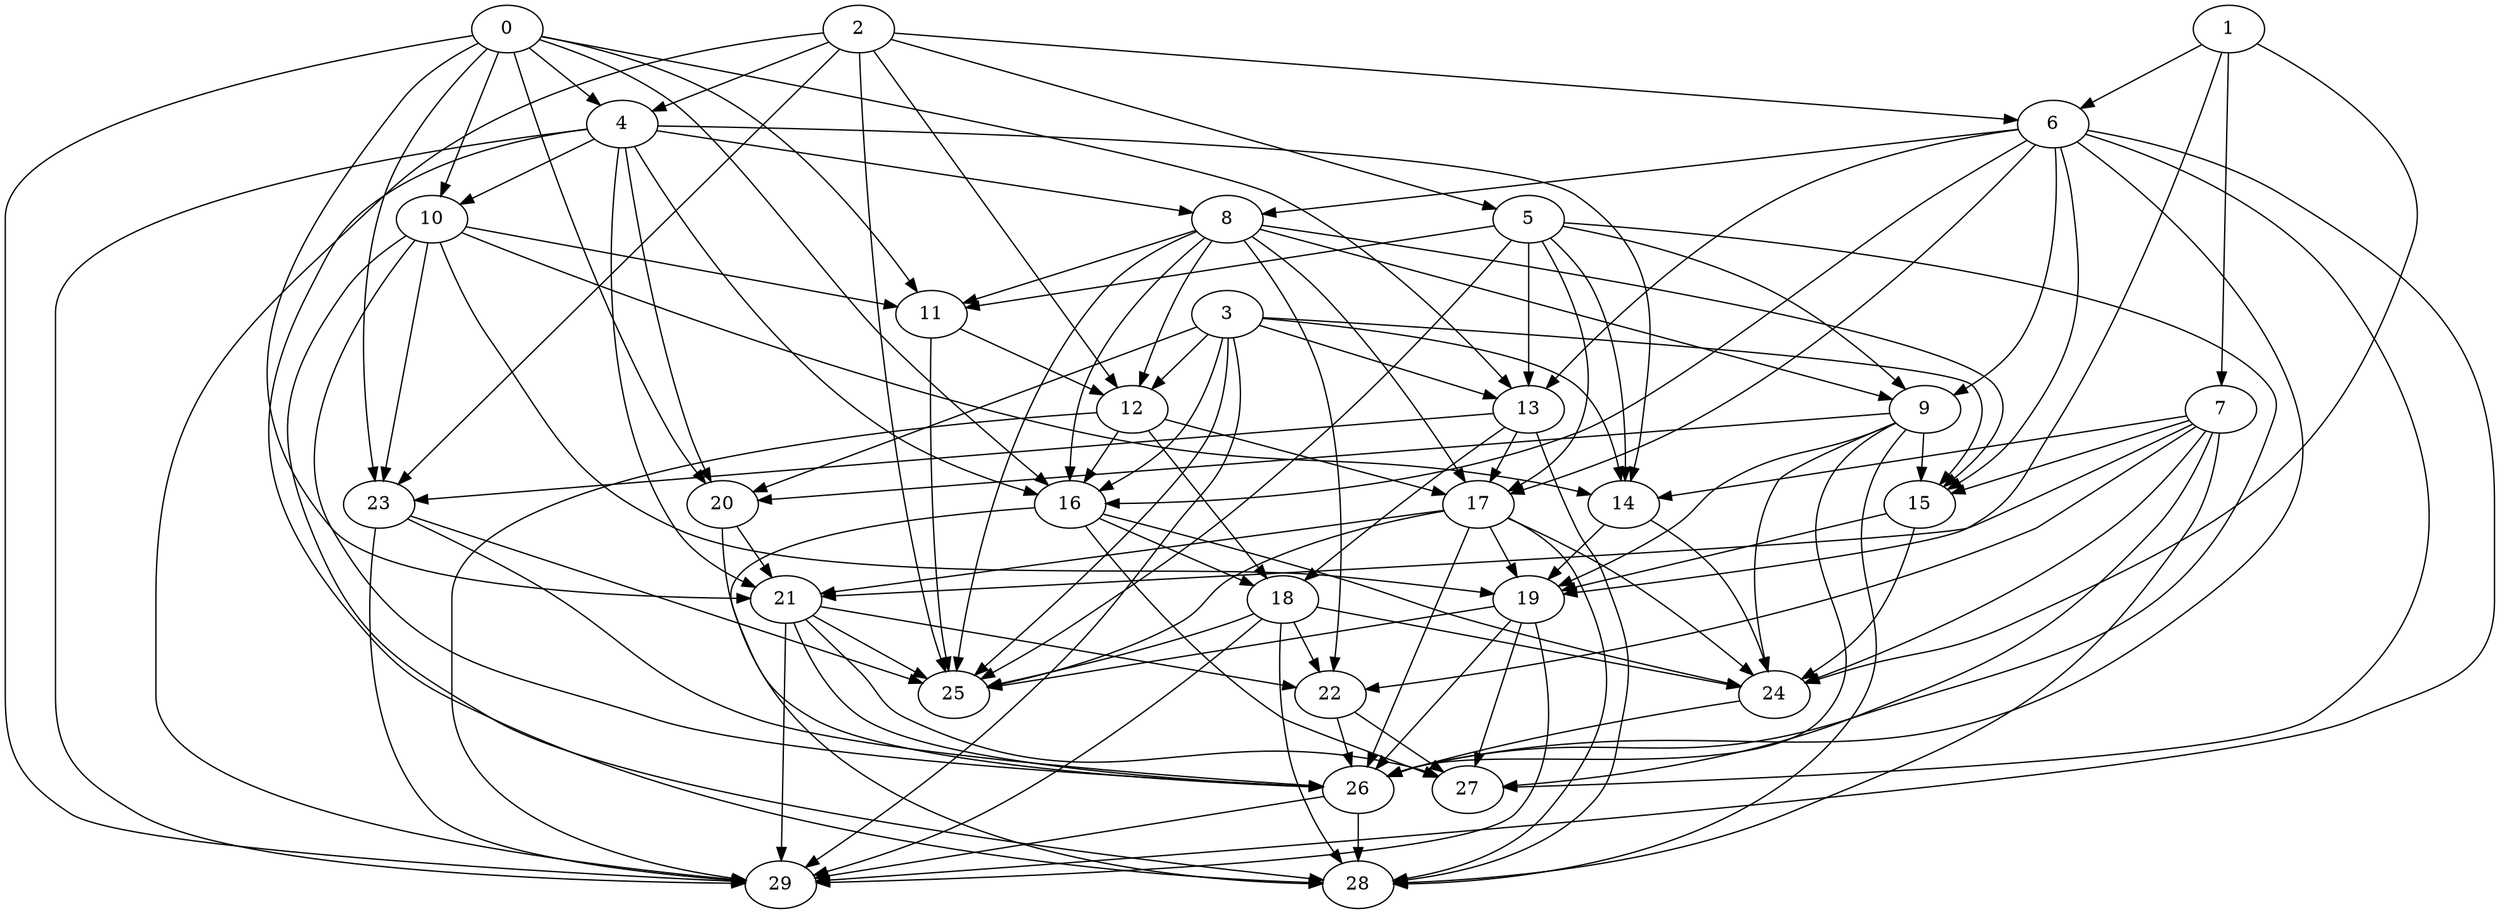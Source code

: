 digraph "Random_Nodes_30_Density_4.23_CCR_1.00_WeightType_Random_Homogeneous-4" {
2 [Weight=35];
1 [Weight=20];
0 [Weight=16];
6 [Weight=16];
4 [Weight=8];
5 [Weight=35];
8 [Weight=31];
10 [Weight=31];
3 [Weight=35];
11 [Weight=35];
9 [Weight=23];
12 [Weight=39];
7 [Weight=27];
20 [Weight=39];
13 [Weight=23];
16 [Weight=20];
17 [Weight=8];
15 [Weight=35];
21 [Weight=39];
18 [Weight=31];
14 [Weight=20];
19 [Weight=27];
24 [Weight=16];
23 [Weight=12];
22 [Weight=12];
26 [Weight=39];
27 [Weight=31];
25 [Weight=27];
29 [Weight=27];
28 [Weight=12];
19 -> 26 [Weight=5];
10 -> 28 [Weight=4];
16 -> 28 [Weight=9];
18 -> 25 [Weight=9];
23 -> 26 [Weight=6];
17 -> 28 [Weight=10];
22 -> 26 [Weight=3];
20 -> 21 [Weight=6];
7 -> 21 [Weight=8];
9 -> 26 [Weight=6];
7 -> 27 [Weight=10];
21 -> 29 [Weight=8];
0 -> 16 [Weight=7];
14 -> 19 [Weight=3];
2 -> 4 [Weight=2];
5 -> 11 [Weight=10];
11 -> 25 [Weight=6];
3 -> 25 [Weight=5];
23 -> 25 [Weight=7];
8 -> 16 [Weight=4];
6 -> 13 [Weight=7];
16 -> 18 [Weight=5];
3 -> 16 [Weight=8];
17 -> 26 [Weight=8];
5 -> 9 [Weight=10];
7 -> 28 [Weight=6];
5 -> 25 [Weight=9];
3 -> 20 [Weight=6];
5 -> 14 [Weight=6];
7 -> 24 [Weight=8];
19 -> 29 [Weight=7];
10 -> 19 [Weight=3];
12 -> 18 [Weight=8];
6 -> 26 [Weight=10];
2 -> 6 [Weight=2];
8 -> 9 [Weight=9];
7 -> 14 [Weight=8];
2 -> 23 [Weight=5];
20 -> 26 [Weight=7];
2 -> 12 [Weight=10];
5 -> 13 [Weight=3];
8 -> 22 [Weight=7];
0 -> 13 [Weight=3];
2 -> 25 [Weight=6];
21 -> 25 [Weight=3];
6 -> 9 [Weight=9];
19 -> 27 [Weight=10];
8 -> 12 [Weight=3];
0 -> 10 [Weight=4];
10 -> 23 [Weight=3];
7 -> 15 [Weight=9];
3 -> 29 [Weight=6];
0 -> 11 [Weight=9];
13 -> 23 [Weight=3];
17 -> 25 [Weight=2];
6 -> 16 [Weight=8];
17 -> 24 [Weight=2];
3 -> 15 [Weight=6];
13 -> 28 [Weight=4];
8 -> 15 [Weight=5];
2 -> 29 [Weight=10];
18 -> 28 [Weight=9];
4 -> 14 [Weight=8];
1 -> 6 [Weight=2];
5 -> 17 [Weight=6];
0 -> 4 [Weight=3];
8 -> 25 [Weight=5];
4 -> 28 [Weight=2];
26 -> 29 [Weight=7];
16 -> 27 [Weight=10];
18 -> 29 [Weight=10];
18 -> 22 [Weight=2];
15 -> 24 [Weight=8];
10 -> 14 [Weight=6];
9 -> 15 [Weight=2];
6 -> 27 [Weight=2];
7 -> 22 [Weight=2];
17 -> 21 [Weight=5];
16 -> 24 [Weight=6];
13 -> 17 [Weight=5];
0 -> 20 [Weight=7];
1 -> 7 [Weight=6];
0 -> 21 [Weight=2];
26 -> 28 [Weight=7];
17 -> 19 [Weight=9];
0 -> 29 [Weight=10];
8 -> 11 [Weight=7];
4 -> 8 [Weight=5];
10 -> 11 [Weight=6];
22 -> 27 [Weight=3];
3 -> 12 [Weight=9];
3 -> 13 [Weight=5];
11 -> 12 [Weight=5];
12 -> 17 [Weight=8];
10 -> 26 [Weight=9];
6 -> 17 [Weight=8];
12 -> 16 [Weight=8];
12 -> 29 [Weight=8];
24 -> 26 [Weight=5];
2 -> 5 [Weight=10];
21 -> 22 [Weight=8];
1 -> 24 [Weight=2];
4 -> 29 [Weight=3];
4 -> 10 [Weight=6];
21 -> 26 [Weight=2];
9 -> 19 [Weight=4];
6 -> 15 [Weight=8];
9 -> 24 [Weight=7];
15 -> 19 [Weight=7];
21 -> 27 [Weight=3];
9 -> 20 [Weight=8];
8 -> 17 [Weight=10];
1 -> 19 [Weight=5];
23 -> 29 [Weight=8];
14 -> 24 [Weight=3];
5 -> 26 [Weight=10];
6 -> 29 [Weight=9];
0 -> 23 [Weight=2];
13 -> 18 [Weight=4];
18 -> 24 [Weight=9];
9 -> 28 [Weight=2];
4 -> 16 [Weight=2];
4 -> 20 [Weight=2];
6 -> 8 [Weight=5];
3 -> 14 [Weight=9];
4 -> 21 [Weight=2];
19 -> 25 [Weight=8];
}
